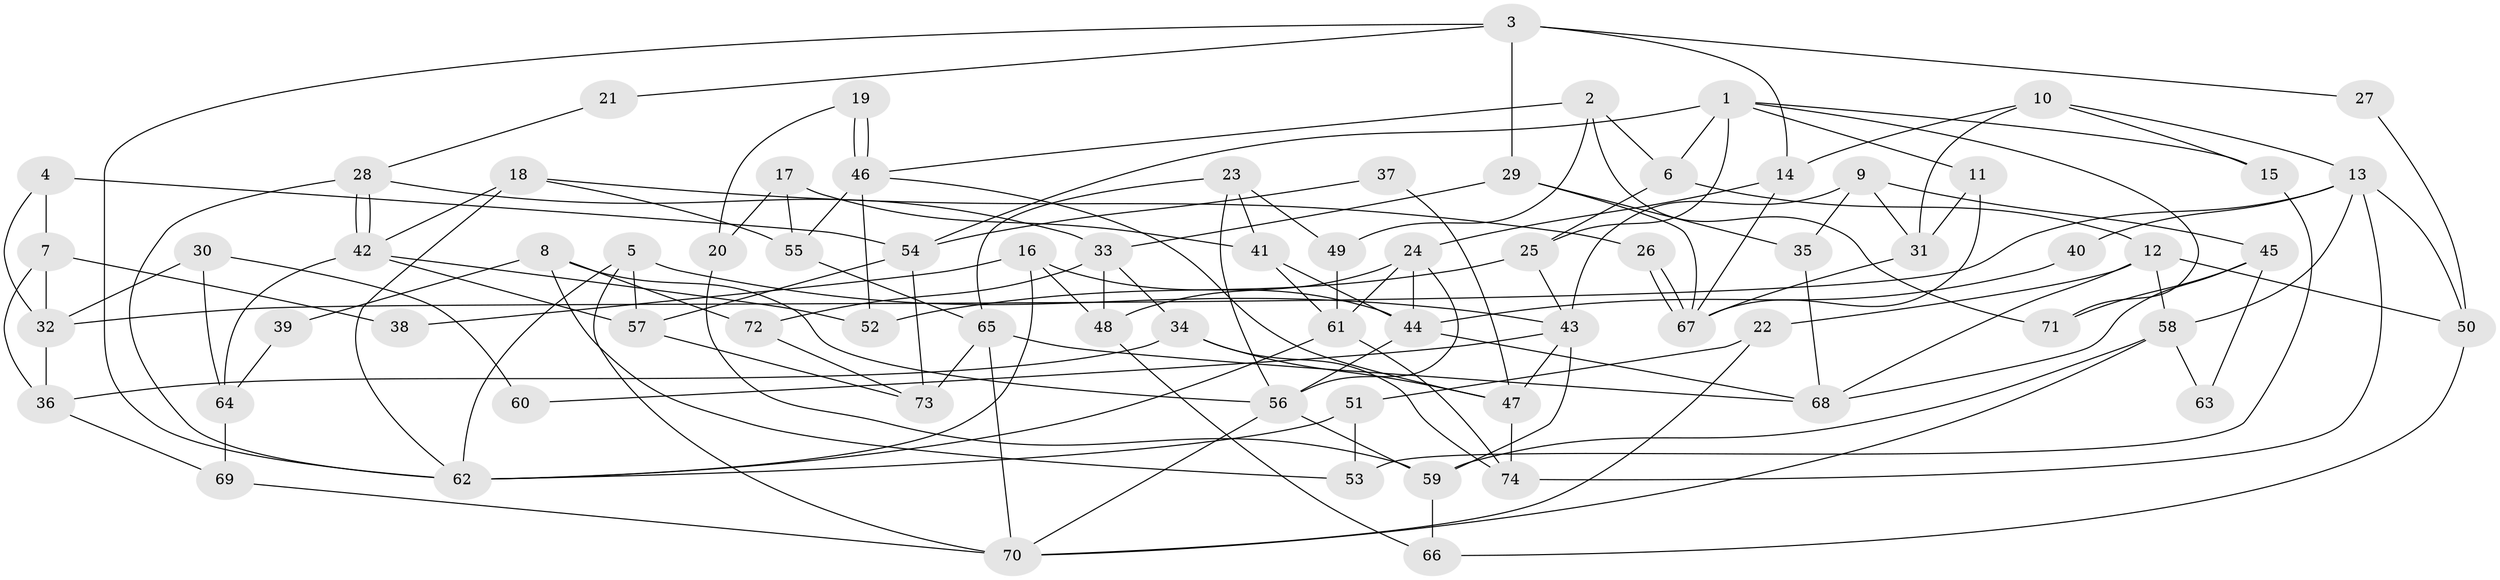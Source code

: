 // Generated by graph-tools (version 1.1) at 2025/11/02/27/25 16:11:21]
// undirected, 74 vertices, 148 edges
graph export_dot {
graph [start="1"]
  node [color=gray90,style=filled];
  1;
  2;
  3;
  4;
  5;
  6;
  7;
  8;
  9;
  10;
  11;
  12;
  13;
  14;
  15;
  16;
  17;
  18;
  19;
  20;
  21;
  22;
  23;
  24;
  25;
  26;
  27;
  28;
  29;
  30;
  31;
  32;
  33;
  34;
  35;
  36;
  37;
  38;
  39;
  40;
  41;
  42;
  43;
  44;
  45;
  46;
  47;
  48;
  49;
  50;
  51;
  52;
  53;
  54;
  55;
  56;
  57;
  58;
  59;
  60;
  61;
  62;
  63;
  64;
  65;
  66;
  67;
  68;
  69;
  70;
  71;
  72;
  73;
  74;
  1 -- 6;
  1 -- 71;
  1 -- 11;
  1 -- 15;
  1 -- 25;
  1 -- 54;
  2 -- 46;
  2 -- 49;
  2 -- 6;
  2 -- 71;
  3 -- 62;
  3 -- 29;
  3 -- 14;
  3 -- 21;
  3 -- 27;
  4 -- 32;
  4 -- 54;
  4 -- 7;
  5 -- 57;
  5 -- 70;
  5 -- 43;
  5 -- 62;
  6 -- 25;
  6 -- 12;
  7 -- 32;
  7 -- 36;
  7 -- 38;
  8 -- 53;
  8 -- 56;
  8 -- 39;
  8 -- 72;
  9 -- 31;
  9 -- 43;
  9 -- 35;
  9 -- 45;
  10 -- 13;
  10 -- 14;
  10 -- 15;
  10 -- 31;
  11 -- 31;
  11 -- 67;
  12 -- 68;
  12 -- 22;
  12 -- 50;
  12 -- 58;
  13 -- 58;
  13 -- 74;
  13 -- 32;
  13 -- 40;
  13 -- 50;
  14 -- 67;
  14 -- 24;
  15 -- 53;
  16 -- 48;
  16 -- 62;
  16 -- 38;
  16 -- 44;
  17 -- 41;
  17 -- 55;
  17 -- 20;
  18 -- 62;
  18 -- 42;
  18 -- 26;
  18 -- 55;
  19 -- 46;
  19 -- 46;
  19 -- 20;
  20 -- 59;
  21 -- 28;
  22 -- 70;
  22 -- 51;
  23 -- 56;
  23 -- 41;
  23 -- 49;
  23 -- 65;
  24 -- 44;
  24 -- 48;
  24 -- 56;
  24 -- 61;
  25 -- 43;
  25 -- 52;
  26 -- 67;
  26 -- 67;
  27 -- 50;
  28 -- 42;
  28 -- 42;
  28 -- 33;
  28 -- 62;
  29 -- 33;
  29 -- 67;
  29 -- 35;
  30 -- 32;
  30 -- 64;
  30 -- 60;
  31 -- 67;
  32 -- 36;
  33 -- 72;
  33 -- 48;
  33 -- 34;
  34 -- 47;
  34 -- 36;
  34 -- 74;
  35 -- 68;
  36 -- 69;
  37 -- 47;
  37 -- 54;
  39 -- 64;
  40 -- 44;
  41 -- 61;
  41 -- 44;
  42 -- 52;
  42 -- 57;
  42 -- 64;
  43 -- 47;
  43 -- 59;
  43 -- 60;
  44 -- 56;
  44 -- 68;
  45 -- 68;
  45 -- 63;
  45 -- 71;
  46 -- 55;
  46 -- 47;
  46 -- 52;
  47 -- 74;
  48 -- 66;
  49 -- 61;
  50 -- 66;
  51 -- 62;
  51 -- 53;
  54 -- 57;
  54 -- 73;
  55 -- 65;
  56 -- 70;
  56 -- 59;
  57 -- 73;
  58 -- 59;
  58 -- 63;
  58 -- 70;
  59 -- 66;
  61 -- 62;
  61 -- 74;
  64 -- 69;
  65 -- 68;
  65 -- 70;
  65 -- 73;
  69 -- 70;
  72 -- 73;
}
